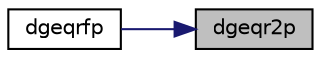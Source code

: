 digraph "dgeqr2p"
{
 // LATEX_PDF_SIZE
  edge [fontname="Helvetica",fontsize="10",labelfontname="Helvetica",labelfontsize="10"];
  node [fontname="Helvetica",fontsize="10",shape=record];
  rankdir="RL";
  Node1 [label="dgeqr2p",height=0.2,width=0.4,color="black", fillcolor="grey75", style="filled", fontcolor="black",tooltip="DGEQR2P computes the QR factorization of a general rectangular matrix with non-negative diagonal elem..."];
  Node1 -> Node2 [dir="back",color="midnightblue",fontsize="10",style="solid",fontname="Helvetica"];
  Node2 [label="dgeqrfp",height=0.2,width=0.4,color="black", fillcolor="white", style="filled",URL="$dgeqrfp_8f.html#a5dc72a0f55ff4c08f1a3596f56e04aaa",tooltip="DGEQRFP"];
}
